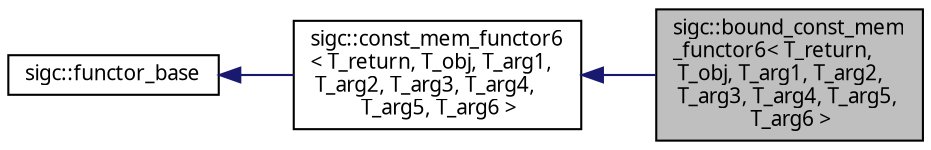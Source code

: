 digraph "sigc::bound_const_mem_functor6&lt; T_return, T_obj, T_arg1, T_arg2, T_arg3, T_arg4, T_arg5, T_arg6 &gt;"
{
  edge [fontname="Sans",fontsize="10",labelfontname="Sans",labelfontsize="10"];
  node [fontname="Sans",fontsize="10",shape=record];
  rankdir="LR";
  Node1 [label="sigc::bound_const_mem\l_functor6\< T_return,\l T_obj, T_arg1, T_arg2,\l T_arg3, T_arg4, T_arg5,\l T_arg6 \>",height=0.2,width=0.4,color="black", fillcolor="grey75", style="filled" fontcolor="black"];
  Node2 -> Node1 [dir="back",color="midnightblue",fontsize="10",style="solid",fontname="Sans"];
  Node2 [label="sigc::const_mem_functor6\l\< T_return, T_obj, T_arg1,\l T_arg2, T_arg3, T_arg4,\l T_arg5, T_arg6 \>",height=0.2,width=0.4,color="black", fillcolor="white", style="filled",URL="$classsigc_1_1const__mem__functor6.html",tooltip="const_mem_functor6 wraps const methods with 6 argument(s)."];
  Node3 -> Node2 [dir="back",color="midnightblue",fontsize="10",style="solid",fontname="Sans"];
  Node3 [label="sigc::functor_base",height=0.2,width=0.4,color="black", fillcolor="white", style="filled",URL="$structsigc_1_1functor__base.html",tooltip="A hint to the compiler."];
}
